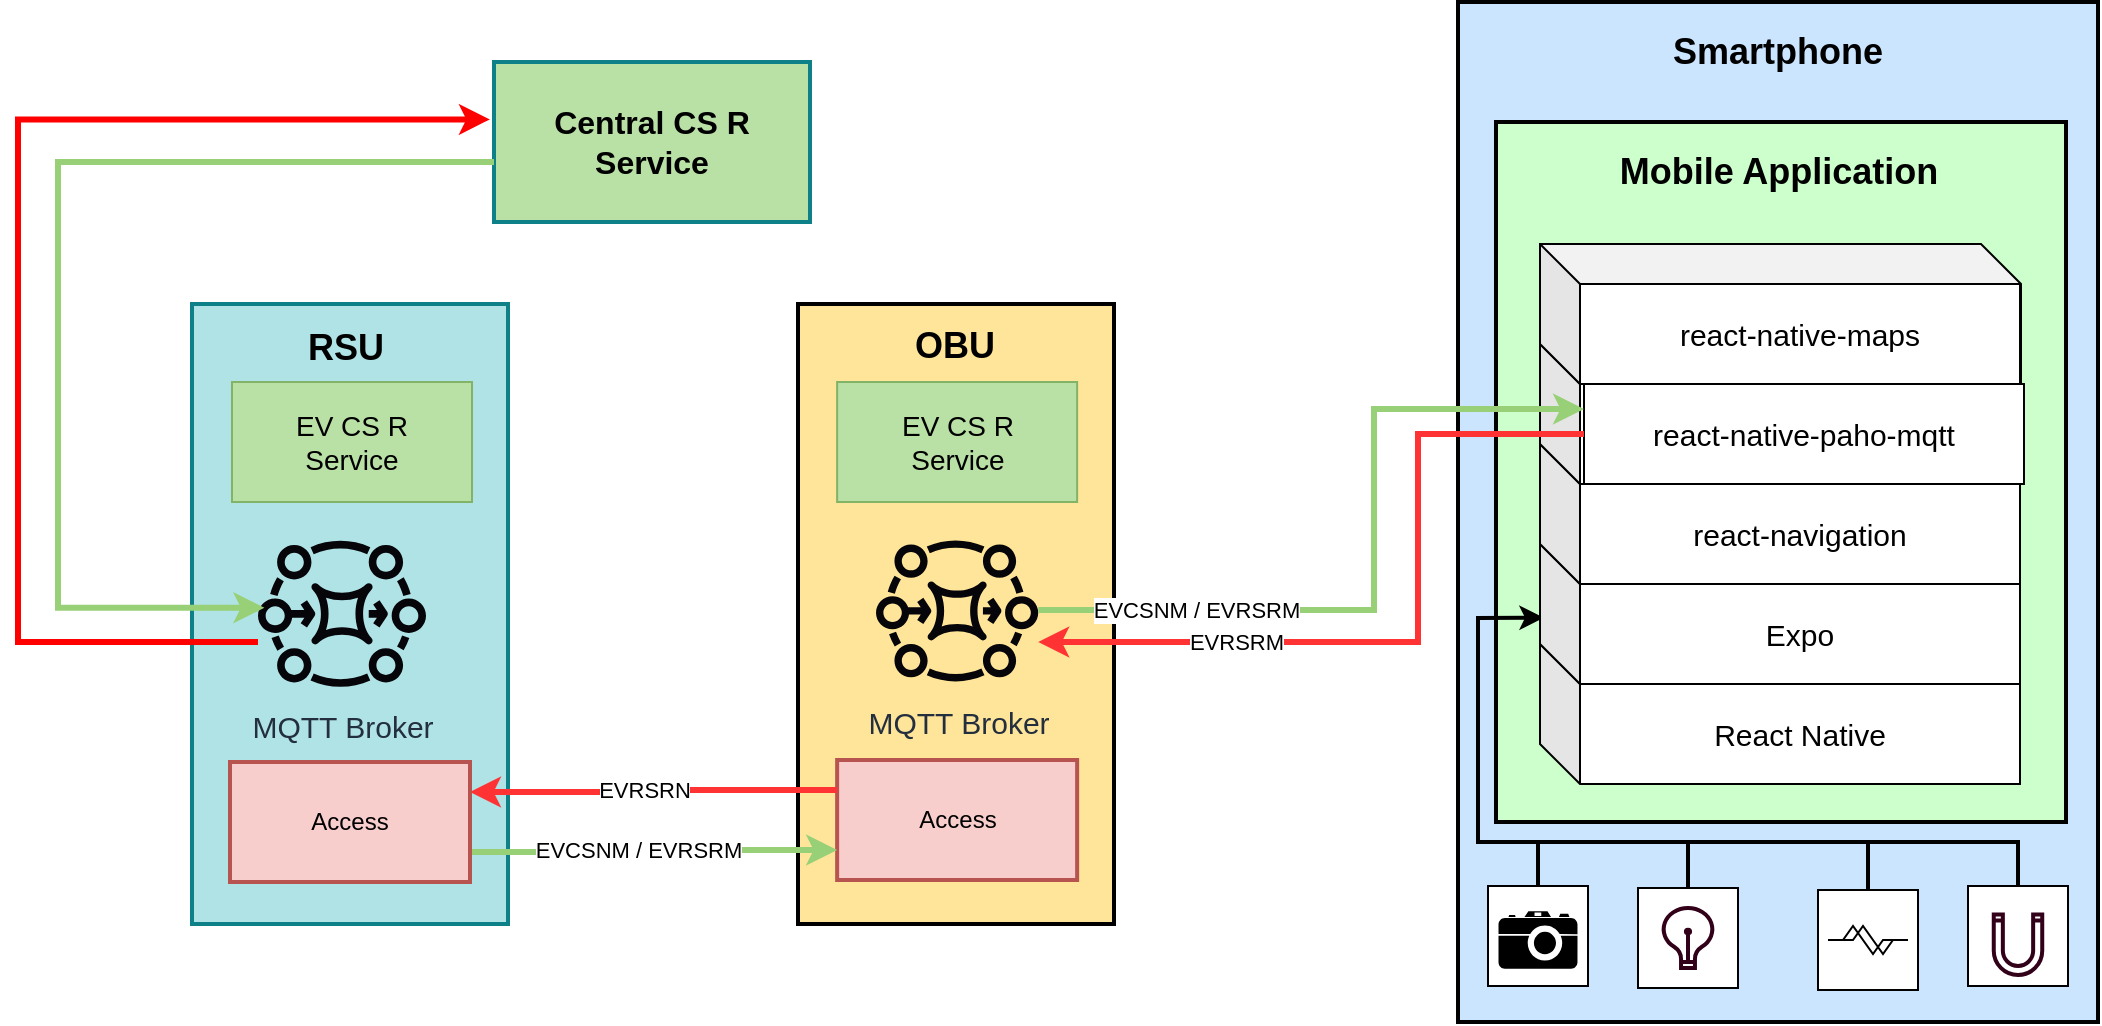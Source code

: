 <mxfile version="21.1.1" type="device">
  <diagram name="Página-1" id="bYHK4RdTL4FwLyHIVqnZ">
    <mxGraphModel dx="2507" dy="2081" grid="1" gridSize="10" guides="1" tooltips="1" connect="1" arrows="1" fold="1" page="1" pageScale="1" pageWidth="827" pageHeight="1169" math="0" shadow="0">
      <root>
        <mxCell id="0" />
        <mxCell id="1" parent="0" />
        <mxCell id="3X_EuSHc9vnNttb9hlpx-19" value="" style="group" parent="1" vertex="1" connectable="0">
          <mxGeometry x="560" y="-230" width="320" height="510" as="geometry" />
        </mxCell>
        <mxCell id="3X_EuSHc9vnNttb9hlpx-20" value="" style="rounded=0;whiteSpace=wrap;html=1;fillColor=#CCE5FF;strokeWidth=2;" parent="3X_EuSHc9vnNttb9hlpx-19" vertex="1">
          <mxGeometry width="320" height="510" as="geometry" />
        </mxCell>
        <mxCell id="3X_EuSHc9vnNttb9hlpx-21" value="" style="rounded=0;whiteSpace=wrap;html=1;strokeWidth=2;fillColor=#CCFFCC;" parent="3X_EuSHc9vnNttb9hlpx-19" vertex="1">
          <mxGeometry x="19" y="60" width="285" height="350" as="geometry" />
        </mxCell>
        <mxCell id="3X_EuSHc9vnNttb9hlpx-22" value="&lt;b&gt;&lt;font style=&quot;font-size: 18px;&quot;&gt;Smartphone&lt;/font&gt;&lt;/b&gt;" style="text;html=1;strokeColor=none;fillColor=none;align=center;verticalAlign=middle;whiteSpace=wrap;rounded=0;" parent="3X_EuSHc9vnNttb9hlpx-19" vertex="1">
          <mxGeometry x="103" y="10" width="114" height="30" as="geometry" />
        </mxCell>
        <mxCell id="3X_EuSHc9vnNttb9hlpx-23" value="&lt;b&gt;&lt;font style=&quot;font-size: 18px;&quot;&gt;Mobile Application&lt;/font&gt;&lt;/b&gt;" style="text;html=1;strokeColor=none;fillColor=none;align=center;verticalAlign=middle;whiteSpace=wrap;rounded=0;" parent="3X_EuSHc9vnNttb9hlpx-19" vertex="1">
          <mxGeometry x="41.5" y="70" width="237" height="30" as="geometry" />
        </mxCell>
        <mxCell id="3X_EuSHc9vnNttb9hlpx-24" value="" style="verticalLabelPosition=bottom;align=center;outlineConnect=0;dashed=0;html=1;verticalAlign=top;shape=mxgraph.pid.flow_sensors.coriolis;strokeWidth=1;fillColor=default;" parent="3X_EuSHc9vnNttb9hlpx-19" vertex="1">
          <mxGeometry x="90" y="443" width="50" height="50" as="geometry" />
        </mxCell>
        <mxCell id="3X_EuSHc9vnNttb9hlpx-25" value="" style="verticalLabelPosition=bottom;align=center;outlineConnect=0;dashed=0;html=1;verticalAlign=top;shape=mxgraph.pid.flow_sensors.coriolis;strokeWidth=1;fillColor=default;" parent="3X_EuSHc9vnNttb9hlpx-19" vertex="1">
          <mxGeometry x="255" y="442" width="50" height="50" as="geometry" />
        </mxCell>
        <mxCell id="3X_EuSHc9vnNttb9hlpx-26" value="" style="verticalLabelPosition=bottom;align=center;outlineConnect=0;dashed=0;html=1;verticalAlign=top;shape=mxgraph.pid.flow_sensors.coriolis;strokeWidth=1;fillColor=default;" parent="3X_EuSHc9vnNttb9hlpx-19" vertex="1">
          <mxGeometry x="180" y="444" width="50" height="50" as="geometry" />
        </mxCell>
        <mxCell id="3X_EuSHc9vnNttb9hlpx-27" value="" style="endArrow=classic;html=1;rounded=0;entryX=0.008;entryY=0.526;entryDx=0;entryDy=0;entryPerimeter=0;exitX=0.5;exitY=0;exitDx=0;exitDy=0;exitPerimeter=0;strokeWidth=2;" parent="3X_EuSHc9vnNttb9hlpx-19" source="3X_EuSHc9vnNttb9hlpx-25" target="3X_EuSHc9vnNttb9hlpx-39" edge="1">
          <mxGeometry width="50" height="50" relative="1" as="geometry">
            <mxPoint y="510" as="sourcePoint" />
            <mxPoint x="-50" y="400" as="targetPoint" />
            <Array as="points">
              <mxPoint x="280" y="420" />
              <mxPoint x="10" y="420" />
              <mxPoint x="10" y="308" />
            </Array>
          </mxGeometry>
        </mxCell>
        <mxCell id="3X_EuSHc9vnNttb9hlpx-28" value="" style="endArrow=none;html=1;rounded=0;strokeWidth=2;entryX=0.5;entryY=0;entryDx=0;entryDy=0;entryPerimeter=0;" parent="3X_EuSHc9vnNttb9hlpx-19" target="3X_EuSHc9vnNttb9hlpx-24" edge="1">
          <mxGeometry width="50" height="50" relative="1" as="geometry">
            <mxPoint x="115" y="420" as="sourcePoint" />
            <mxPoint x="-40" y="420" as="targetPoint" />
          </mxGeometry>
        </mxCell>
        <mxCell id="3X_EuSHc9vnNttb9hlpx-29" value="" style="endArrow=none;html=1;rounded=0;strokeWidth=2;entryX=0.5;entryY=0;entryDx=0;entryDy=0;entryPerimeter=0;" parent="3X_EuSHc9vnNttb9hlpx-19" target="3X_EuSHc9vnNttb9hlpx-26" edge="1">
          <mxGeometry width="50" height="50" relative="1" as="geometry">
            <mxPoint x="205" y="420" as="sourcePoint" />
            <mxPoint x="-30" y="430" as="targetPoint" />
          </mxGeometry>
        </mxCell>
        <mxCell id="3X_EuSHc9vnNttb9hlpx-30" value="" style="verticalLabelPosition=bottom;align=center;outlineConnect=0;dashed=0;html=1;verticalAlign=top;shape=mxgraph.pid.flow_sensors.coriolis;strokeWidth=1;fillColor=default;" parent="3X_EuSHc9vnNttb9hlpx-19" vertex="1">
          <mxGeometry x="15" y="442" width="50" height="50" as="geometry" />
        </mxCell>
        <mxCell id="3X_EuSHc9vnNttb9hlpx-31" value="" style="endArrow=none;html=1;rounded=0;strokeWidth=2;entryX=0.5;entryY=0;entryDx=0;entryDy=0;entryPerimeter=0;" parent="3X_EuSHc9vnNttb9hlpx-19" target="3X_EuSHc9vnNttb9hlpx-30" edge="1">
          <mxGeometry width="50" height="50" relative="1" as="geometry">
            <mxPoint x="40" y="420" as="sourcePoint" />
            <mxPoint x="-10" y="410" as="targetPoint" />
          </mxGeometry>
        </mxCell>
        <mxCell id="3X_EuSHc9vnNttb9hlpx-32" value="" style="rounded=0;whiteSpace=wrap;html=1;strokeWidth=1;fillColor=default;strokeColor=none;" parent="3X_EuSHc9vnNttb9hlpx-19" vertex="1">
          <mxGeometry x="17.5" y="456" width="45" height="24" as="geometry" />
        </mxCell>
        <mxCell id="3X_EuSHc9vnNttb9hlpx-33" value="" style="shape=mxgraph.signs.tech.camera_2;html=1;pointerEvents=1;fillColor=#000000;strokeColor=none;verticalLabelPosition=bottom;verticalAlign=top;align=center;strokeWidth=1;" parent="3X_EuSHc9vnNttb9hlpx-19" vertex="1">
          <mxGeometry x="20.25" y="454.64" width="39.5" height="28.73" as="geometry" />
        </mxCell>
        <mxCell id="3X_EuSHc9vnNttb9hlpx-34" value="" style="rounded=0;whiteSpace=wrap;html=1;strokeWidth=1;fillColor=default;strokeColor=none;" parent="3X_EuSHc9vnNttb9hlpx-19" vertex="1">
          <mxGeometry x="92.5" y="456.37" width="45" height="24" as="geometry" />
        </mxCell>
        <mxCell id="3X_EuSHc9vnNttb9hlpx-35" value="" style="html=1;verticalLabelPosition=bottom;align=center;labelBackgroundColor=#ffffff;verticalAlign=top;strokeWidth=2;strokeColor=#33001A;shadow=0;dashed=0;shape=mxgraph.ios7.icons.lightbulb;fontSize=15;fillColor=#FFFFFF;" parent="3X_EuSHc9vnNttb9hlpx-19" vertex="1">
          <mxGeometry x="101.8" y="453" width="26.4" height="30" as="geometry" />
        </mxCell>
        <mxCell id="3X_EuSHc9vnNttb9hlpx-36" value="" style="rounded=0;whiteSpace=wrap;html=1;strokeWidth=1;fillColor=default;strokeColor=none;" parent="3X_EuSHc9vnNttb9hlpx-19" vertex="1">
          <mxGeometry x="257.5" y="456" width="45" height="24" as="geometry" />
        </mxCell>
        <mxCell id="3X_EuSHc9vnNttb9hlpx-37" value="" style="html=1;verticalLabelPosition=bottom;align=center;labelBackgroundColor=#ffffff;verticalAlign=top;strokeWidth=2;strokeColor=#33001A;shadow=0;dashed=0;shape=mxgraph.ios7.icons.magnet;pointerEvents=1;fontSize=15;fillColor=#FFFFFF;" parent="3X_EuSHc9vnNttb9hlpx-19" vertex="1">
          <mxGeometry x="267.88" y="456.22" width="24.24" height="30.3" as="geometry" />
        </mxCell>
        <mxCell id="3X_EuSHc9vnNttb9hlpx-38" value="&lt;font style=&quot;font-size: 15px;&quot;&gt;React Native&lt;/font&gt;" style="shape=cube;whiteSpace=wrap;html=1;boundedLbl=1;backgroundOutline=1;darkOpacity=0.05;darkOpacity2=0.1;" parent="3X_EuSHc9vnNttb9hlpx-19" vertex="1">
          <mxGeometry x="41" y="321" width="240" height="70" as="geometry" />
        </mxCell>
        <mxCell id="3X_EuSHc9vnNttb9hlpx-39" value="&lt;font style=&quot;font-size: 15px;&quot;&gt;Expo&lt;/font&gt;" style="shape=cube;whiteSpace=wrap;html=1;boundedLbl=1;backgroundOutline=1;darkOpacity=0.05;darkOpacity2=0.1;" parent="3X_EuSHc9vnNttb9hlpx-19" vertex="1">
          <mxGeometry x="41" y="271" width="240" height="70" as="geometry" />
        </mxCell>
        <mxCell id="3X_EuSHc9vnNttb9hlpx-40" value="&lt;font style=&quot;font-size: 15px;&quot;&gt;react-navigation&lt;/font&gt;" style="shape=cube;whiteSpace=wrap;html=1;boundedLbl=1;backgroundOutline=1;darkOpacity=0.05;darkOpacity2=0.1;" parent="3X_EuSHc9vnNttb9hlpx-19" vertex="1">
          <mxGeometry x="41" y="221" width="240" height="70" as="geometry" />
        </mxCell>
        <mxCell id="3X_EuSHc9vnNttb9hlpx-41" value="" style="shape=cube;whiteSpace=wrap;html=1;boundedLbl=1;backgroundOutline=1;darkOpacity=0.05;darkOpacity2=0.1;" parent="3X_EuSHc9vnNttb9hlpx-19" vertex="1">
          <mxGeometry x="41" y="171" width="240.5" height="70" as="geometry" />
        </mxCell>
        <mxCell id="3X_EuSHc9vnNttb9hlpx-42" value="&lt;font style=&quot;font-size: 15px;&quot;&gt;react-native-paho-mqtt&lt;/font&gt;" style="rounded=0;whiteSpace=wrap;html=1;" parent="3X_EuSHc9vnNttb9hlpx-19" vertex="1">
          <mxGeometry x="63" y="191" width="220" height="50" as="geometry" />
        </mxCell>
        <mxCell id="3X_EuSHc9vnNttb9hlpx-43" value="" style="shape=cube;whiteSpace=wrap;html=1;boundedLbl=1;backgroundOutline=1;darkOpacity=0.05;darkOpacity2=0.1;" parent="3X_EuSHc9vnNttb9hlpx-19" vertex="1">
          <mxGeometry x="41" y="121" width="240.5" height="70" as="geometry" />
        </mxCell>
        <mxCell id="3X_EuSHc9vnNttb9hlpx-44" value="&lt;font style=&quot;font-size: 15px;&quot;&gt;react-native-maps&lt;/font&gt;" style="rounded=0;whiteSpace=wrap;html=1;" parent="3X_EuSHc9vnNttb9hlpx-19" vertex="1">
          <mxGeometry x="61" y="141" width="220" height="50" as="geometry" />
        </mxCell>
        <mxCell id="THOGQ_BaFM81NozQA_Fr-7" value="" style="group" vertex="1" connectable="0" parent="1">
          <mxGeometry x="230" y="-79" width="172.88" height="310" as="geometry" />
        </mxCell>
        <mxCell id="3X_EuSHc9vnNttb9hlpx-5" value="" style="rounded=0;whiteSpace=wrap;html=1;fillColor=#FFE599;strokeWidth=2;rotation=0;" parent="THOGQ_BaFM81NozQA_Fr-7" vertex="1">
          <mxGeometry width="158" height="310" as="geometry" />
        </mxCell>
        <mxCell id="3X_EuSHc9vnNttb9hlpx-17" value="&lt;font style=&quot;font-size: 15px;&quot;&gt;MQTT Broker&lt;/font&gt;" style="sketch=0;outlineConnect=0;fontColor=#232F3E;gradientColor=none;fillColor=#06060A;strokeColor=none;dashed=0;verticalLabelPosition=bottom;verticalAlign=top;align=center;html=1;fontSize=12;fontStyle=0;aspect=fixed;pointerEvents=1;shape=mxgraph.aws4.mq_broker;labelBackgroundColor=none;labelBorderColor=none;strokeWidth=4;" parent="THOGQ_BaFM81NozQA_Fr-7" vertex="1">
          <mxGeometry x="39.003" y="112.393" width="81.116" height="81.116" as="geometry" />
        </mxCell>
        <mxCell id="_5Is6oL-b-xoGRP2X9B2-1" value="&lt;font style=&quot;font-size: 14px;&quot;&gt;EV CS R&lt;br&gt;Service&lt;/font&gt;" style="rounded=0;whiteSpace=wrap;html=1;fillColor=#B9E0A5;strokeColor=#82b366;" parent="THOGQ_BaFM81NozQA_Fr-7" vertex="1">
          <mxGeometry x="19.56" y="39" width="120" height="60" as="geometry" />
        </mxCell>
        <mxCell id="THOGQ_BaFM81NozQA_Fr-3" value="Access" style="rounded=0;whiteSpace=wrap;html=1;strokeColor=#b85450;strokeWidth=2;fontFamily=Helvetica;fontSize=12;fillColor=#f8cecc;" vertex="1" parent="THOGQ_BaFM81NozQA_Fr-7">
          <mxGeometry x="19.57" y="228" width="120" height="60" as="geometry" />
        </mxCell>
        <mxCell id="3X_EuSHc9vnNttb9hlpx-2" value="&lt;b&gt;&lt;font style=&quot;font-size: 18px;&quot;&gt;OBU&lt;/font&gt;&lt;/b&gt;" style="text;html=1;strokeColor=none;fillColor=none;align=center;verticalAlign=middle;whiteSpace=wrap;rounded=0;movable=1;resizable=1;rotatable=1;deletable=1;editable=1;locked=0;connectable=1;" parent="THOGQ_BaFM81NozQA_Fr-7" vertex="1">
          <mxGeometry x="2.34" y="-3" width="153.32" height="47.5" as="geometry" />
        </mxCell>
        <mxCell id="3X_EuSHc9vnNttb9hlpx-57" value="&lt;div style=&quot;&quot;&gt;EVRSRM&lt;/div&gt;" style="edgeStyle=orthogonalEdgeStyle;rounded=0;orthogonalLoop=1;jettySize=auto;html=1;strokeColor=#FF3333;strokeWidth=3;align=center;exitX=0;exitY=0.5;exitDx=0;exitDy=0;" parent="1" source="3X_EuSHc9vnNttb9hlpx-42" target="3X_EuSHc9vnNttb9hlpx-17" edge="1">
          <mxGeometry x="0.475" relative="1" as="geometry">
            <mxPoint x="540" as="sourcePoint" />
            <mxPoint x="306" y="10" as="targetPoint" />
            <Array as="points">
              <mxPoint x="540" y="-14" />
              <mxPoint x="540" y="90" />
            </Array>
            <mxPoint as="offset" />
          </mxGeometry>
        </mxCell>
        <mxCell id="THOGQ_BaFM81NozQA_Fr-8" value="&lt;font style=&quot;font-size: 16px;&quot;&gt;&lt;b&gt;Central CS R &lt;br&gt;Service&lt;/b&gt;&lt;/font&gt;" style="rounded=0;whiteSpace=wrap;html=1;strokeColor=#0e8088;strokeWidth=2;fontFamily=Helvetica;fontSize=12;fontColor=default;fillColor=#B9E0A5;rotation=0;" vertex="1" parent="1">
          <mxGeometry x="78" y="-200" width="158" height="80" as="geometry" />
        </mxCell>
        <mxCell id="3X_EuSHc9vnNttb9hlpx-52" style="edgeStyle=orthogonalEdgeStyle;rounded=0;orthogonalLoop=1;jettySize=auto;html=1;strokeColor=#97D077;strokeWidth=3;entryX=0;entryY=0.25;entryDx=0;entryDy=0;" parent="1" target="3X_EuSHc9vnNttb9hlpx-42" edge="1" source="3X_EuSHc9vnNttb9hlpx-17">
          <mxGeometry relative="1" as="geometry">
            <mxPoint x="517.5" y="-91" as="targetPoint" />
            <Array as="points">
              <mxPoint x="518" y="74" />
              <mxPoint x="518" y="-27" />
            </Array>
            <mxPoint x="360" y="74" as="sourcePoint" />
          </mxGeometry>
        </mxCell>
        <mxCell id="3X_EuSHc9vnNttb9hlpx-55" value="EVCSNM / EVRSRM" style="edgeLabel;html=1;align=center;verticalAlign=middle;resizable=0;points=[];" parent="3X_EuSHc9vnNttb9hlpx-52" vertex="1" connectable="0">
          <mxGeometry x="-0.609" y="3" relative="1" as="geometry">
            <mxPoint x="6" y="3" as="offset" />
          </mxGeometry>
        </mxCell>
        <mxCell id="3X_EuSHc9vnNttb9hlpx-8" value="" style="group;fillColor=#647687;fontColor=#ffffff;strokeColor=#314354;movable=1;resizable=1;rotatable=1;deletable=1;editable=1;locked=0;connectable=1;container=0;" parent="1" vertex="1" connectable="0">
          <mxGeometry x="-73" y="10" width="141" height="140" as="geometry" />
        </mxCell>
        <mxCell id="3X_EuSHc9vnNttb9hlpx-9" value="" style="rounded=0;whiteSpace=wrap;html=1;strokeWidth=2;fillColor=#b0e3e6;strokeColor=#0e8088;movable=1;resizable=1;rotatable=1;deletable=1;editable=1;locked=0;connectable=1;rotation=0;container=0;" parent="1" vertex="1">
          <mxGeometry x="-73" y="-79" width="158" height="310" as="geometry" />
        </mxCell>
        <mxCell id="3X_EuSHc9vnNttb9hlpx-47" style="edgeStyle=orthogonalEdgeStyle;rounded=0;orthogonalLoop=1;jettySize=auto;html=1;entryX=0;entryY=0.75;entryDx=0;entryDy=0;strokeColor=#97D077;strokeWidth=3;exitX=1;exitY=0.75;exitDx=0;exitDy=0;" parent="1" source="THOGQ_BaFM81NozQA_Fr-2" target="THOGQ_BaFM81NozQA_Fr-3" edge="1">
          <mxGeometry relative="1" as="geometry">
            <mxPoint x="50" y="90" as="sourcePoint" />
          </mxGeometry>
        </mxCell>
        <mxCell id="3X_EuSHc9vnNttb9hlpx-48" value="EVCSNM / EVRSRM" style="edgeLabel;html=1;align=center;verticalAlign=middle;resizable=0;points=[];" parent="3X_EuSHc9vnNttb9hlpx-47" vertex="1" connectable="0">
          <mxGeometry x="-0.337" y="-1" relative="1" as="geometry">
            <mxPoint x="23" y="-2" as="offset" />
          </mxGeometry>
        </mxCell>
        <mxCell id="3X_EuSHc9vnNttb9hlpx-10" value="&lt;b&gt;&lt;font style=&quot;font-size: 18px;&quot;&gt;RSU&lt;/font&gt;&lt;/b&gt;" style="text;html=1;strokeColor=none;fillColor=none;align=center;verticalAlign=middle;whiteSpace=wrap;rounded=0;movable=1;resizable=1;rotatable=1;deletable=1;editable=1;locked=0;connectable=1;container=0;" parent="1" vertex="1">
          <mxGeometry x="-53" y="-72" width="114" height="30" as="geometry" />
        </mxCell>
        <mxCell id="3X_EuSHc9vnNttb9hlpx-53" style="edgeStyle=orthogonalEdgeStyle;rounded=0;orthogonalLoop=1;jettySize=auto;html=1;strokeColor=#FF3333;strokeWidth=3;exitX=0;exitY=0.25;exitDx=0;exitDy=0;entryX=1;entryY=0.25;entryDx=0;entryDy=0;" parent="1" source="THOGQ_BaFM81NozQA_Fr-3" target="THOGQ_BaFM81NozQA_Fr-2" edge="1">
          <mxGeometry relative="1" as="geometry">
            <Array as="points" />
            <mxPoint x="150" y="10" as="sourcePoint" />
            <mxPoint x="140" y="35" as="targetPoint" />
          </mxGeometry>
        </mxCell>
        <mxCell id="3X_EuSHc9vnNttb9hlpx-54" value="EVRSRN" style="edgeLabel;html=1;align=center;verticalAlign=middle;resizable=0;points=[];" parent="3X_EuSHc9vnNttb9hlpx-53" vertex="1" connectable="0">
          <mxGeometry x="0.34" y="-2" relative="1" as="geometry">
            <mxPoint x="26" y="1" as="offset" />
          </mxGeometry>
        </mxCell>
        <mxCell id="THOGQ_BaFM81NozQA_Fr-9" style="edgeStyle=orthogonalEdgeStyle;rounded=0;orthogonalLoop=1;jettySize=auto;html=1;entryX=-0.013;entryY=0.359;entryDx=0;entryDy=0;fontFamily=Helvetica;fontSize=12;fontColor=default;entryPerimeter=0;strokeColor=#FF0000;strokeWidth=3;" edge="1" parent="1" source="3X_EuSHc9vnNttb9hlpx-11" target="THOGQ_BaFM81NozQA_Fr-8">
          <mxGeometry relative="1" as="geometry">
            <Array as="points">
              <mxPoint x="-160" y="90" />
              <mxPoint x="-160" y="-171" />
            </Array>
          </mxGeometry>
        </mxCell>
        <mxCell id="3X_EuSHc9vnNttb9hlpx-11" value="&lt;font style=&quot;font-size: 15px;&quot;&gt;MQTT Broker&lt;/font&gt;" style="sketch=0;outlineConnect=0;fontColor=#232F3E;gradientColor=none;fillColor=#06060A;strokeColor=none;dashed=0;verticalLabelPosition=bottom;verticalAlign=top;align=center;html=1;fontSize=12;fontStyle=0;aspect=fixed;pointerEvents=1;shape=mxgraph.aws4.mq_broker;labelBackgroundColor=none;labelBorderColor=none;strokeWidth=4;movable=1;resizable=1;rotatable=1;deletable=1;editable=1;locked=0;connectable=1;container=0;" parent="1" vertex="1">
          <mxGeometry x="-40" y="33.39" width="84" height="84" as="geometry" />
        </mxCell>
        <mxCell id="_5Is6oL-b-xoGRP2X9B2-2" value="&lt;font style=&quot;font-size: 14px;&quot;&gt;EV CS R&lt;br&gt;Service&lt;/font&gt;" style="rounded=0;whiteSpace=wrap;html=1;fillColor=#B9E0A5;strokeColor=#82b366;container=0;" parent="1" vertex="1">
          <mxGeometry x="-53" y="-40" width="120" height="60" as="geometry" />
        </mxCell>
        <mxCell id="THOGQ_BaFM81NozQA_Fr-2" value="Access" style="rounded=0;whiteSpace=wrap;html=1;strokeColor=#b85450;strokeWidth=2;fontFamily=Helvetica;fontSize=12;fillColor=#f8cecc;container=0;" vertex="1" parent="1">
          <mxGeometry x="-54" y="150" width="120" height="60" as="geometry" />
        </mxCell>
        <mxCell id="THOGQ_BaFM81NozQA_Fr-10" style="edgeStyle=orthogonalEdgeStyle;rounded=0;orthogonalLoop=1;jettySize=auto;html=1;entryX=0.038;entryY=0.466;entryDx=0;entryDy=0;entryPerimeter=0;fontFamily=Helvetica;fontSize=12;fontColor=default;strokeColor=#97D077;strokeWidth=3;" edge="1" parent="1" source="THOGQ_BaFM81NozQA_Fr-8" target="3X_EuSHc9vnNttb9hlpx-11">
          <mxGeometry relative="1" as="geometry">
            <Array as="points">
              <mxPoint x="-140" y="-150" />
              <mxPoint x="-140" y="73" />
            </Array>
          </mxGeometry>
        </mxCell>
      </root>
    </mxGraphModel>
  </diagram>
</mxfile>
